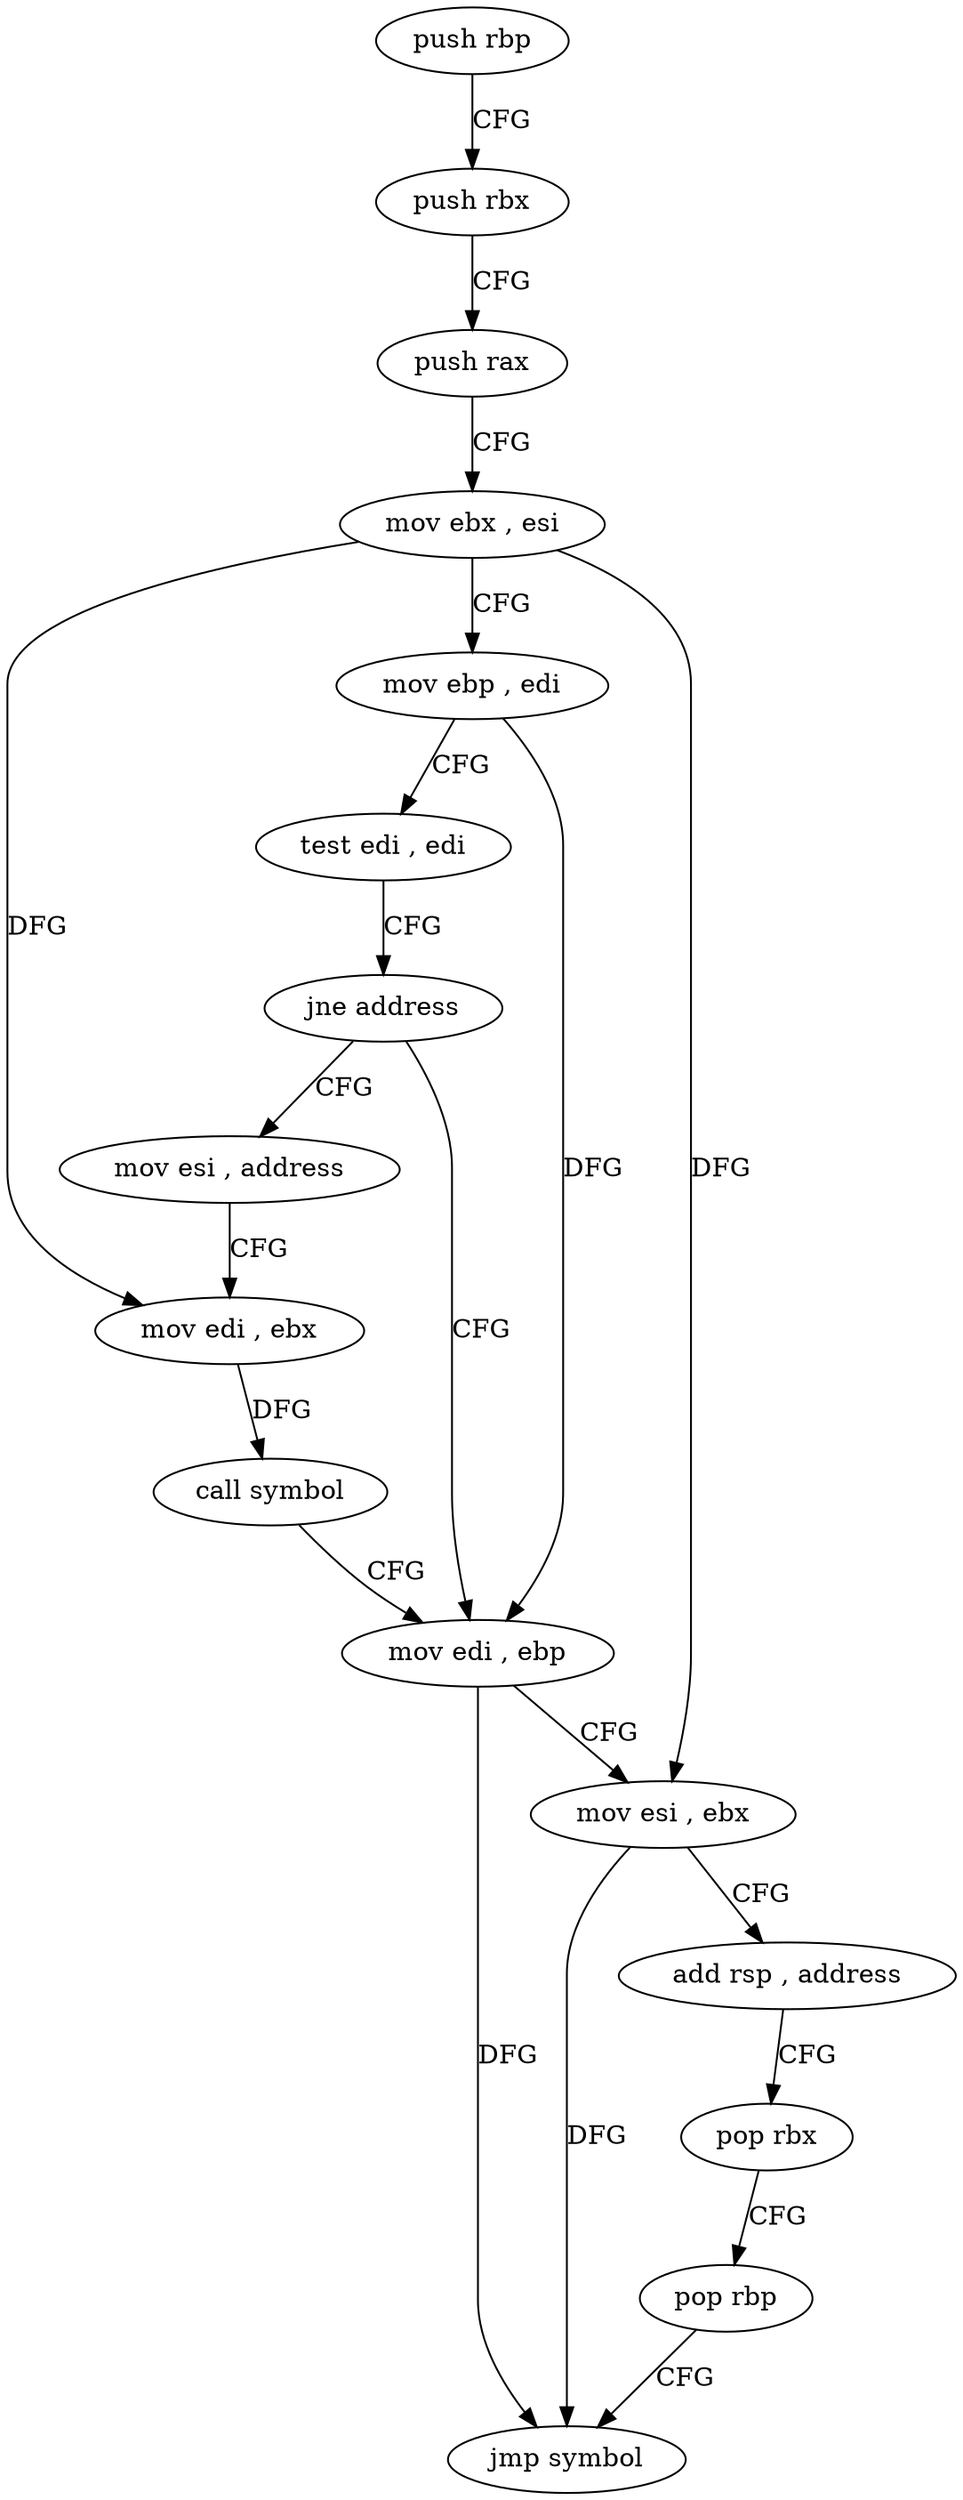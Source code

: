 digraph "func" {
"4204784" [label = "push rbp" ]
"4204785" [label = "push rbx" ]
"4204786" [label = "push rax" ]
"4204787" [label = "mov ebx , esi" ]
"4204789" [label = "mov ebp , edi" ]
"4204791" [label = "test edi , edi" ]
"4204793" [label = "jne address" ]
"4204807" [label = "mov edi , ebp" ]
"4204795" [label = "mov esi , address" ]
"4204809" [label = "mov esi , ebx" ]
"4204811" [label = "add rsp , address" ]
"4204815" [label = "pop rbx" ]
"4204816" [label = "pop rbp" ]
"4204817" [label = "jmp symbol" ]
"4204800" [label = "mov edi , ebx" ]
"4204802" [label = "call symbol" ]
"4204784" -> "4204785" [ label = "CFG" ]
"4204785" -> "4204786" [ label = "CFG" ]
"4204786" -> "4204787" [ label = "CFG" ]
"4204787" -> "4204789" [ label = "CFG" ]
"4204787" -> "4204809" [ label = "DFG" ]
"4204787" -> "4204800" [ label = "DFG" ]
"4204789" -> "4204791" [ label = "CFG" ]
"4204789" -> "4204807" [ label = "DFG" ]
"4204791" -> "4204793" [ label = "CFG" ]
"4204793" -> "4204807" [ label = "CFG" ]
"4204793" -> "4204795" [ label = "CFG" ]
"4204807" -> "4204809" [ label = "CFG" ]
"4204807" -> "4204817" [ label = "DFG" ]
"4204795" -> "4204800" [ label = "CFG" ]
"4204809" -> "4204811" [ label = "CFG" ]
"4204809" -> "4204817" [ label = "DFG" ]
"4204811" -> "4204815" [ label = "CFG" ]
"4204815" -> "4204816" [ label = "CFG" ]
"4204816" -> "4204817" [ label = "CFG" ]
"4204800" -> "4204802" [ label = "DFG" ]
"4204802" -> "4204807" [ label = "CFG" ]
}
